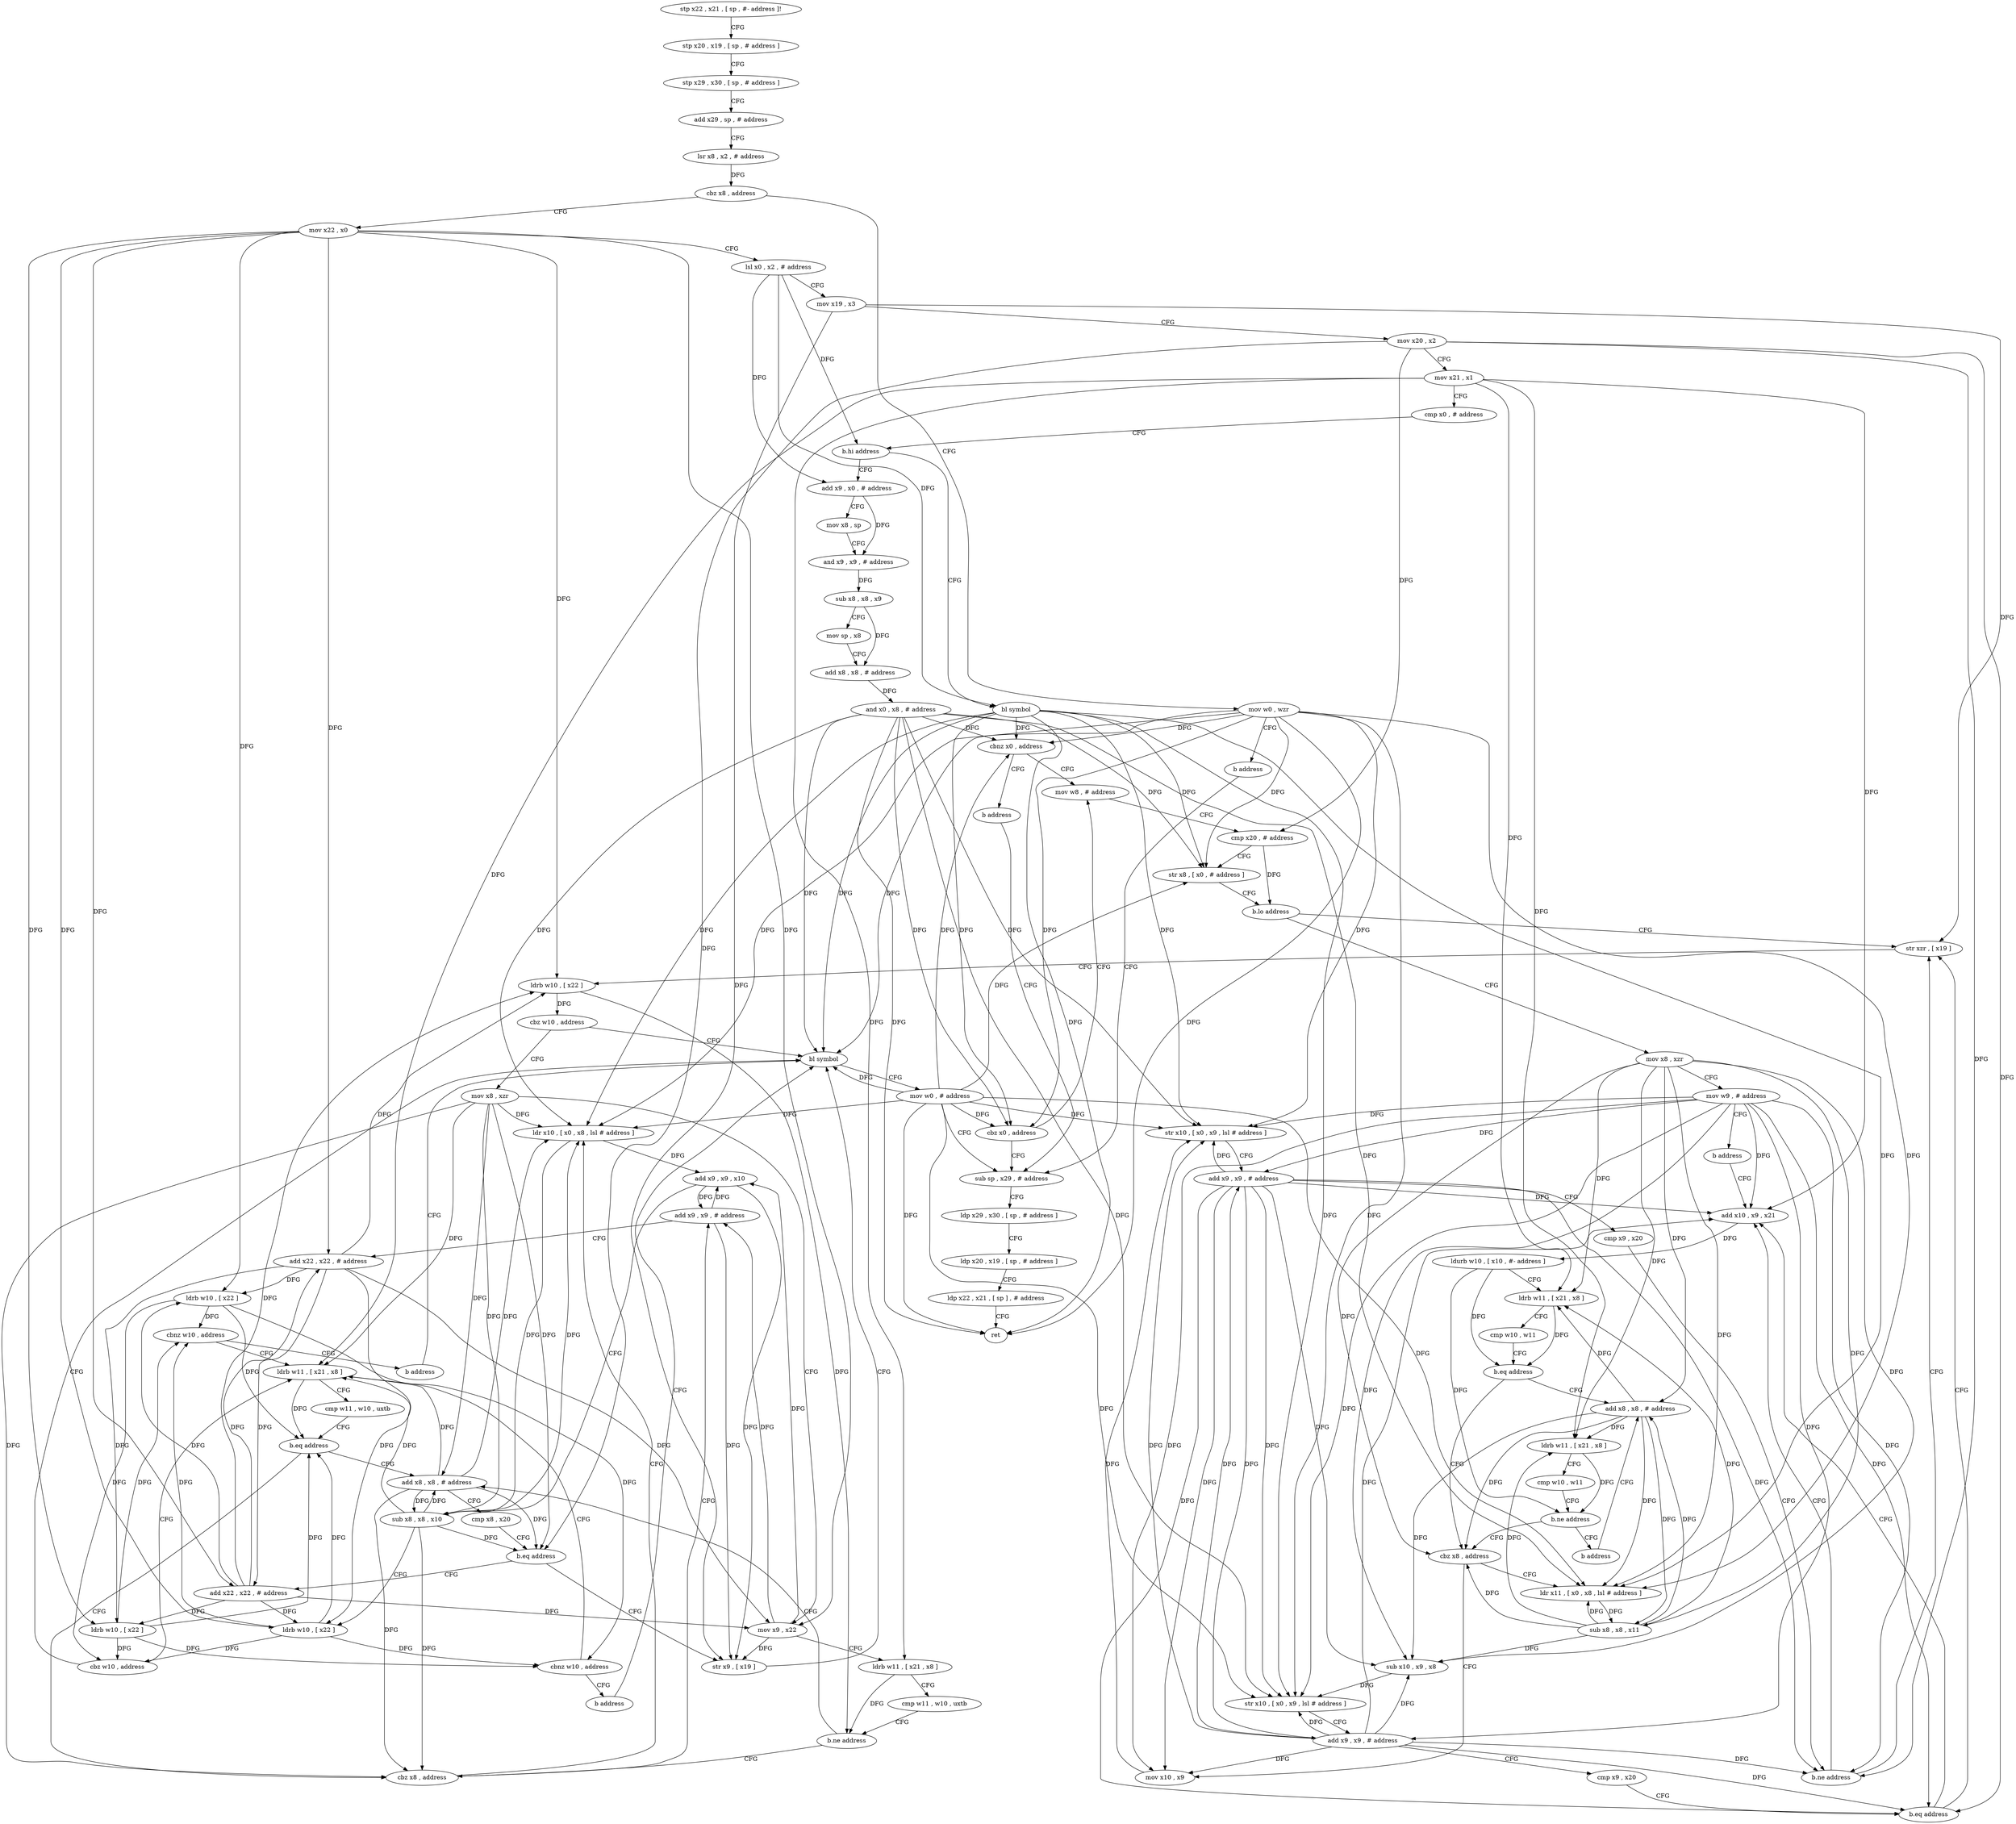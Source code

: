 digraph "func" {
"4291784" [label = "stp x22 , x21 , [ sp , #- address ]!" ]
"4291788" [label = "stp x20 , x19 , [ sp , # address ]" ]
"4291792" [label = "stp x29 , x30 , [ sp , # address ]" ]
"4291796" [label = "add x29 , sp , # address" ]
"4291800" [label = "lsr x8 , x2 , # address" ]
"4291804" [label = "cbz x8 , address" ]
"4291816" [label = "mov x22 , x0" ]
"4291808" [label = "mov w0 , wzr" ]
"4291820" [label = "lsl x0 , x2 , # address" ]
"4291824" [label = "mov x19 , x3" ]
"4291828" [label = "mov x20 , x2" ]
"4291832" [label = "mov x21 , x1" ]
"4291836" [label = "cmp x0 , # address" ]
"4291840" [label = "b.hi address" ]
"4292112" [label = "bl symbol" ]
"4291844" [label = "add x9 , x0 , # address" ]
"4291812" [label = "b address" ]
"4292136" [label = "sub sp , x29 , # address" ]
"4292116" [label = "cbnz x0 , address" ]
"4291876" [label = "mov w8 , # address" ]
"4292120" [label = "b address" ]
"4291848" [label = "mov x8 , sp" ]
"4291852" [label = "and x9 , x9 , # address" ]
"4291856" [label = "sub x8 , x8 , x9" ]
"4291860" [label = "mov sp , x8" ]
"4291864" [label = "add x8 , x8 , # address" ]
"4291868" [label = "and x0 , x8 , # address" ]
"4291872" [label = "cbz x0 , address" ]
"4292140" [label = "ldp x29 , x30 , [ sp , # address ]" ]
"4292144" [label = "ldp x20 , x19 , [ sp , # address ]" ]
"4292148" [label = "ldp x22 , x21 , [ sp ] , # address" ]
"4292152" [label = "ret" ]
"4291880" [label = "cmp x20 , # address" ]
"4291884" [label = "str x8 , [ x0 , # address ]" ]
"4291888" [label = "b.lo address" ]
"4291996" [label = "str xzr , [ x19 ]" ]
"4291892" [label = "mov x8 , xzr" ]
"4292000" [label = "ldrb w10 , [ x22 ]" ]
"4292004" [label = "cbz w10 , address" ]
"4292128" [label = "bl symbol" ]
"4292008" [label = "mov x8 , xzr" ]
"4291896" [label = "mov w9 , # address" ]
"4291900" [label = "b address" ]
"4291928" [label = "add x10 , x9 , x21" ]
"4292132" [label = "mov w0 , # address" ]
"4292012" [label = "mov x9 , x22" ]
"4292016" [label = "ldrb w11 , [ x21 , x8 ]" ]
"4292020" [label = "cmp w11 , w10 , uxtb" ]
"4292024" [label = "b.ne address" ]
"4292064" [label = "cbz x8 , address" ]
"4292028" [label = "add x8 , x8 , # address" ]
"4291932" [label = "ldurb w10 , [ x10 , #- address ]" ]
"4291936" [label = "ldrb w11 , [ x21 , x8 ]" ]
"4291940" [label = "cmp w10 , w11" ]
"4291944" [label = "b.eq address" ]
"4291904" [label = "add x8 , x8 , # address" ]
"4291948" [label = "cbz x8 , address" ]
"4292092" [label = "add x9 , x9 , # address" ]
"4292068" [label = "ldr x10 , [ x0 , x8 , lsl # address ]" ]
"4292032" [label = "cmp x8 , x20" ]
"4292036" [label = "b.eq address" ]
"4292124" [label = "str x9 , [ x19 ]" ]
"4292040" [label = "add x22 , x22 , # address" ]
"4291908" [label = "sub x10 , x9 , x8" ]
"4291912" [label = "str x10 , [ x0 , x9 , lsl # address ]" ]
"4291916" [label = "add x9 , x9 , # address" ]
"4291920" [label = "cmp x9 , x20" ]
"4291924" [label = "b.eq address" ]
"4291976" [label = "mov x10 , x9" ]
"4291952" [label = "ldr x11 , [ x0 , x8 , lsl # address ]" ]
"4292096" [label = "add x22 , x22 , # address" ]
"4292100" [label = "ldrb w10 , [ x22 ]" ]
"4292104" [label = "cbnz w10 , address" ]
"4292052" [label = "ldrb w11 , [ x21 , x8 ]" ]
"4292108" [label = "b address" ]
"4292072" [label = "add x9 , x9 , x10" ]
"4292076" [label = "sub x8 , x8 , x10" ]
"4292080" [label = "ldrb w10 , [ x22 ]" ]
"4292084" [label = "cbnz w10 , address" ]
"4292088" [label = "b address" ]
"4292044" [label = "ldrb w10 , [ x22 ]" ]
"4292048" [label = "cbz w10 , address" ]
"4291980" [label = "str x10 , [ x0 , x9 , lsl # address ]" ]
"4291984" [label = "add x9 , x9 , # address" ]
"4291988" [label = "cmp x9 , x20" ]
"4291992" [label = "b.ne address" ]
"4291956" [label = "sub x8 , x8 , x11" ]
"4291960" [label = "ldrb w11 , [ x21 , x8 ]" ]
"4291964" [label = "cmp w10 , w11" ]
"4291968" [label = "b.ne address" ]
"4291972" [label = "b address" ]
"4292056" [label = "cmp w11 , w10 , uxtb" ]
"4292060" [label = "b.eq address" ]
"4291784" -> "4291788" [ label = "CFG" ]
"4291788" -> "4291792" [ label = "CFG" ]
"4291792" -> "4291796" [ label = "CFG" ]
"4291796" -> "4291800" [ label = "CFG" ]
"4291800" -> "4291804" [ label = "DFG" ]
"4291804" -> "4291816" [ label = "CFG" ]
"4291804" -> "4291808" [ label = "CFG" ]
"4291816" -> "4291820" [ label = "CFG" ]
"4291816" -> "4292000" [ label = "DFG" ]
"4291816" -> "4292012" [ label = "DFG" ]
"4291816" -> "4292096" [ label = "DFG" ]
"4291816" -> "4292100" [ label = "DFG" ]
"4291816" -> "4292080" [ label = "DFG" ]
"4291816" -> "4292040" [ label = "DFG" ]
"4291816" -> "4292044" [ label = "DFG" ]
"4291808" -> "4291812" [ label = "CFG" ]
"4291808" -> "4292116" [ label = "DFG" ]
"4291808" -> "4291872" [ label = "DFG" ]
"4291808" -> "4292152" [ label = "DFG" ]
"4291808" -> "4291884" [ label = "DFG" ]
"4291808" -> "4292128" [ label = "DFG" ]
"4291808" -> "4291912" [ label = "DFG" ]
"4291808" -> "4292068" [ label = "DFG" ]
"4291808" -> "4291980" [ label = "DFG" ]
"4291808" -> "4291952" [ label = "DFG" ]
"4291820" -> "4291824" [ label = "CFG" ]
"4291820" -> "4291840" [ label = "DFG" ]
"4291820" -> "4292112" [ label = "DFG" ]
"4291820" -> "4291844" [ label = "DFG" ]
"4291824" -> "4291828" [ label = "CFG" ]
"4291824" -> "4291996" [ label = "DFG" ]
"4291824" -> "4292124" [ label = "DFG" ]
"4291828" -> "4291832" [ label = "CFG" ]
"4291828" -> "4291880" [ label = "DFG" ]
"4291828" -> "4292036" [ label = "DFG" ]
"4291828" -> "4291924" [ label = "DFG" ]
"4291828" -> "4291992" [ label = "DFG" ]
"4291832" -> "4291836" [ label = "CFG" ]
"4291832" -> "4292016" [ label = "DFG" ]
"4291832" -> "4291928" [ label = "DFG" ]
"4291832" -> "4291936" [ label = "DFG" ]
"4291832" -> "4291960" [ label = "DFG" ]
"4291832" -> "4292052" [ label = "DFG" ]
"4291836" -> "4291840" [ label = "CFG" ]
"4291840" -> "4292112" [ label = "CFG" ]
"4291840" -> "4291844" [ label = "CFG" ]
"4292112" -> "4292116" [ label = "DFG" ]
"4292112" -> "4291872" [ label = "DFG" ]
"4292112" -> "4292152" [ label = "DFG" ]
"4292112" -> "4291884" [ label = "DFG" ]
"4292112" -> "4292128" [ label = "DFG" ]
"4292112" -> "4291912" [ label = "DFG" ]
"4292112" -> "4292068" [ label = "DFG" ]
"4292112" -> "4291980" [ label = "DFG" ]
"4292112" -> "4291952" [ label = "DFG" ]
"4291844" -> "4291848" [ label = "CFG" ]
"4291844" -> "4291852" [ label = "DFG" ]
"4291812" -> "4292136" [ label = "CFG" ]
"4292136" -> "4292140" [ label = "CFG" ]
"4292116" -> "4291876" [ label = "CFG" ]
"4292116" -> "4292120" [ label = "CFG" ]
"4291876" -> "4291880" [ label = "CFG" ]
"4292120" -> "4292136" [ label = "CFG" ]
"4291848" -> "4291852" [ label = "CFG" ]
"4291852" -> "4291856" [ label = "DFG" ]
"4291856" -> "4291860" [ label = "CFG" ]
"4291856" -> "4291864" [ label = "DFG" ]
"4291860" -> "4291864" [ label = "CFG" ]
"4291864" -> "4291868" [ label = "DFG" ]
"4291868" -> "4291872" [ label = "DFG" ]
"4291868" -> "4292116" [ label = "DFG" ]
"4291868" -> "4292152" [ label = "DFG" ]
"4291868" -> "4291884" [ label = "DFG" ]
"4291868" -> "4292128" [ label = "DFG" ]
"4291868" -> "4291912" [ label = "DFG" ]
"4291868" -> "4292068" [ label = "DFG" ]
"4291868" -> "4291980" [ label = "DFG" ]
"4291868" -> "4291952" [ label = "DFG" ]
"4291872" -> "4292136" [ label = "CFG" ]
"4291872" -> "4291876" [ label = "CFG" ]
"4292140" -> "4292144" [ label = "CFG" ]
"4292144" -> "4292148" [ label = "CFG" ]
"4292148" -> "4292152" [ label = "CFG" ]
"4291880" -> "4291884" [ label = "CFG" ]
"4291880" -> "4291888" [ label = "DFG" ]
"4291884" -> "4291888" [ label = "CFG" ]
"4291888" -> "4291996" [ label = "CFG" ]
"4291888" -> "4291892" [ label = "CFG" ]
"4291996" -> "4292000" [ label = "CFG" ]
"4291892" -> "4291896" [ label = "CFG" ]
"4291892" -> "4291936" [ label = "DFG" ]
"4291892" -> "4291904" [ label = "DFG" ]
"4291892" -> "4291908" [ label = "DFG" ]
"4291892" -> "4291948" [ label = "DFG" ]
"4291892" -> "4291952" [ label = "DFG" ]
"4291892" -> "4291956" [ label = "DFG" ]
"4291892" -> "4291960" [ label = "DFG" ]
"4292000" -> "4292004" [ label = "DFG" ]
"4292000" -> "4292024" [ label = "DFG" ]
"4292004" -> "4292128" [ label = "CFG" ]
"4292004" -> "4292008" [ label = "CFG" ]
"4292128" -> "4292132" [ label = "CFG" ]
"4292008" -> "4292012" [ label = "CFG" ]
"4292008" -> "4292064" [ label = "DFG" ]
"4292008" -> "4292028" [ label = "DFG" ]
"4292008" -> "4292036" [ label = "DFG" ]
"4292008" -> "4292068" [ label = "DFG" ]
"4292008" -> "4292076" [ label = "DFG" ]
"4292008" -> "4292052" [ label = "DFG" ]
"4291896" -> "4291900" [ label = "CFG" ]
"4291896" -> "4291928" [ label = "DFG" ]
"4291896" -> "4291908" [ label = "DFG" ]
"4291896" -> "4291912" [ label = "DFG" ]
"4291896" -> "4291916" [ label = "DFG" ]
"4291896" -> "4291924" [ label = "DFG" ]
"4291896" -> "4291976" [ label = "DFG" ]
"4291896" -> "4291980" [ label = "DFG" ]
"4291896" -> "4291984" [ label = "DFG" ]
"4291896" -> "4291992" [ label = "DFG" ]
"4291900" -> "4291928" [ label = "CFG" ]
"4291928" -> "4291932" [ label = "DFG" ]
"4292132" -> "4292136" [ label = "CFG" ]
"4292132" -> "4292116" [ label = "DFG" ]
"4292132" -> "4291872" [ label = "DFG" ]
"4292132" -> "4291884" [ label = "DFG" ]
"4292132" -> "4292128" [ label = "DFG" ]
"4292132" -> "4292152" [ label = "DFG" ]
"4292132" -> "4291912" [ label = "DFG" ]
"4292132" -> "4292068" [ label = "DFG" ]
"4292132" -> "4291980" [ label = "DFG" ]
"4292132" -> "4291952" [ label = "DFG" ]
"4292012" -> "4292016" [ label = "CFG" ]
"4292012" -> "4292092" [ label = "DFG" ]
"4292012" -> "4292072" [ label = "DFG" ]
"4292012" -> "4292124" [ label = "DFG" ]
"4292016" -> "4292020" [ label = "CFG" ]
"4292016" -> "4292024" [ label = "DFG" ]
"4292020" -> "4292024" [ label = "CFG" ]
"4292024" -> "4292064" [ label = "CFG" ]
"4292024" -> "4292028" [ label = "CFG" ]
"4292064" -> "4292092" [ label = "CFG" ]
"4292064" -> "4292068" [ label = "CFG" ]
"4292028" -> "4292032" [ label = "CFG" ]
"4292028" -> "4292064" [ label = "DFG" ]
"4292028" -> "4292036" [ label = "DFG" ]
"4292028" -> "4292068" [ label = "DFG" ]
"4292028" -> "4292076" [ label = "DFG" ]
"4292028" -> "4292052" [ label = "DFG" ]
"4291932" -> "4291936" [ label = "CFG" ]
"4291932" -> "4291944" [ label = "DFG" ]
"4291932" -> "4291968" [ label = "DFG" ]
"4291936" -> "4291940" [ label = "CFG" ]
"4291936" -> "4291944" [ label = "DFG" ]
"4291940" -> "4291944" [ label = "CFG" ]
"4291944" -> "4291904" [ label = "CFG" ]
"4291944" -> "4291948" [ label = "CFG" ]
"4291904" -> "4291908" [ label = "DFG" ]
"4291904" -> "4291936" [ label = "DFG" ]
"4291904" -> "4291948" [ label = "DFG" ]
"4291904" -> "4291952" [ label = "DFG" ]
"4291904" -> "4291956" [ label = "DFG" ]
"4291904" -> "4291960" [ label = "DFG" ]
"4291948" -> "4291976" [ label = "CFG" ]
"4291948" -> "4291952" [ label = "CFG" ]
"4292092" -> "4292096" [ label = "CFG" ]
"4292092" -> "4292072" [ label = "DFG" ]
"4292092" -> "4292124" [ label = "DFG" ]
"4292068" -> "4292072" [ label = "DFG" ]
"4292068" -> "4292076" [ label = "DFG" ]
"4292032" -> "4292036" [ label = "CFG" ]
"4292036" -> "4292124" [ label = "CFG" ]
"4292036" -> "4292040" [ label = "CFG" ]
"4292124" -> "4292128" [ label = "CFG" ]
"4292040" -> "4292044" [ label = "DFG" ]
"4292040" -> "4292000" [ label = "DFG" ]
"4292040" -> "4292012" [ label = "DFG" ]
"4292040" -> "4292096" [ label = "DFG" ]
"4292040" -> "4292100" [ label = "DFG" ]
"4292040" -> "4292080" [ label = "DFG" ]
"4291908" -> "4291912" [ label = "DFG" ]
"4291912" -> "4291916" [ label = "CFG" ]
"4291916" -> "4291920" [ label = "CFG" ]
"4291916" -> "4291928" [ label = "DFG" ]
"4291916" -> "4291908" [ label = "DFG" ]
"4291916" -> "4291912" [ label = "DFG" ]
"4291916" -> "4291924" [ label = "DFG" ]
"4291916" -> "4291976" [ label = "DFG" ]
"4291916" -> "4291980" [ label = "DFG" ]
"4291916" -> "4291984" [ label = "DFG" ]
"4291916" -> "4291992" [ label = "DFG" ]
"4291920" -> "4291924" [ label = "CFG" ]
"4291924" -> "4291996" [ label = "CFG" ]
"4291924" -> "4291928" [ label = "CFG" ]
"4291976" -> "4291980" [ label = "DFG" ]
"4291952" -> "4291956" [ label = "DFG" ]
"4292096" -> "4292100" [ label = "DFG" ]
"4292096" -> "4292000" [ label = "DFG" ]
"4292096" -> "4292012" [ label = "DFG" ]
"4292096" -> "4292080" [ label = "DFG" ]
"4292096" -> "4292040" [ label = "DFG" ]
"4292096" -> "4292044" [ label = "DFG" ]
"4292100" -> "4292104" [ label = "DFG" ]
"4292100" -> "4292084" [ label = "DFG" ]
"4292100" -> "4292048" [ label = "DFG" ]
"4292100" -> "4292060" [ label = "DFG" ]
"4292104" -> "4292052" [ label = "CFG" ]
"4292104" -> "4292108" [ label = "CFG" ]
"4292052" -> "4292056" [ label = "CFG" ]
"4292052" -> "4292060" [ label = "DFG" ]
"4292108" -> "4292128" [ label = "CFG" ]
"4292072" -> "4292076" [ label = "CFG" ]
"4292072" -> "4292092" [ label = "DFG" ]
"4292072" -> "4292124" [ label = "DFG" ]
"4292076" -> "4292080" [ label = "CFG" ]
"4292076" -> "4292064" [ label = "DFG" ]
"4292076" -> "4292028" [ label = "DFG" ]
"4292076" -> "4292068" [ label = "DFG" ]
"4292076" -> "4292036" [ label = "DFG" ]
"4292076" -> "4292052" [ label = "DFG" ]
"4292080" -> "4292084" [ label = "DFG" ]
"4292080" -> "4292104" [ label = "DFG" ]
"4292080" -> "4292048" [ label = "DFG" ]
"4292080" -> "4292060" [ label = "DFG" ]
"4292084" -> "4292052" [ label = "CFG" ]
"4292084" -> "4292088" [ label = "CFG" ]
"4292088" -> "4292128" [ label = "CFG" ]
"4292044" -> "4292048" [ label = "DFG" ]
"4292044" -> "4292104" [ label = "DFG" ]
"4292044" -> "4292084" [ label = "DFG" ]
"4292044" -> "4292060" [ label = "DFG" ]
"4292048" -> "4292128" [ label = "CFG" ]
"4292048" -> "4292052" [ label = "CFG" ]
"4291980" -> "4291984" [ label = "CFG" ]
"4291984" -> "4291988" [ label = "CFG" ]
"4291984" -> "4291916" [ label = "DFG" ]
"4291984" -> "4291976" [ label = "DFG" ]
"4291984" -> "4291928" [ label = "DFG" ]
"4291984" -> "4291908" [ label = "DFG" ]
"4291984" -> "4291912" [ label = "DFG" ]
"4291984" -> "4291924" [ label = "DFG" ]
"4291984" -> "4291980" [ label = "DFG" ]
"4291984" -> "4291992" [ label = "DFG" ]
"4291988" -> "4291992" [ label = "CFG" ]
"4291992" -> "4291928" [ label = "CFG" ]
"4291992" -> "4291996" [ label = "CFG" ]
"4291956" -> "4291960" [ label = "DFG" ]
"4291956" -> "4291936" [ label = "DFG" ]
"4291956" -> "4291904" [ label = "DFG" ]
"4291956" -> "4291908" [ label = "DFG" ]
"4291956" -> "4291948" [ label = "DFG" ]
"4291956" -> "4291952" [ label = "DFG" ]
"4291960" -> "4291964" [ label = "CFG" ]
"4291960" -> "4291968" [ label = "DFG" ]
"4291964" -> "4291968" [ label = "CFG" ]
"4291968" -> "4291948" [ label = "CFG" ]
"4291968" -> "4291972" [ label = "CFG" ]
"4291972" -> "4291904" [ label = "CFG" ]
"4292056" -> "4292060" [ label = "CFG" ]
"4292060" -> "4292028" [ label = "CFG" ]
"4292060" -> "4292064" [ label = "CFG" ]
}
